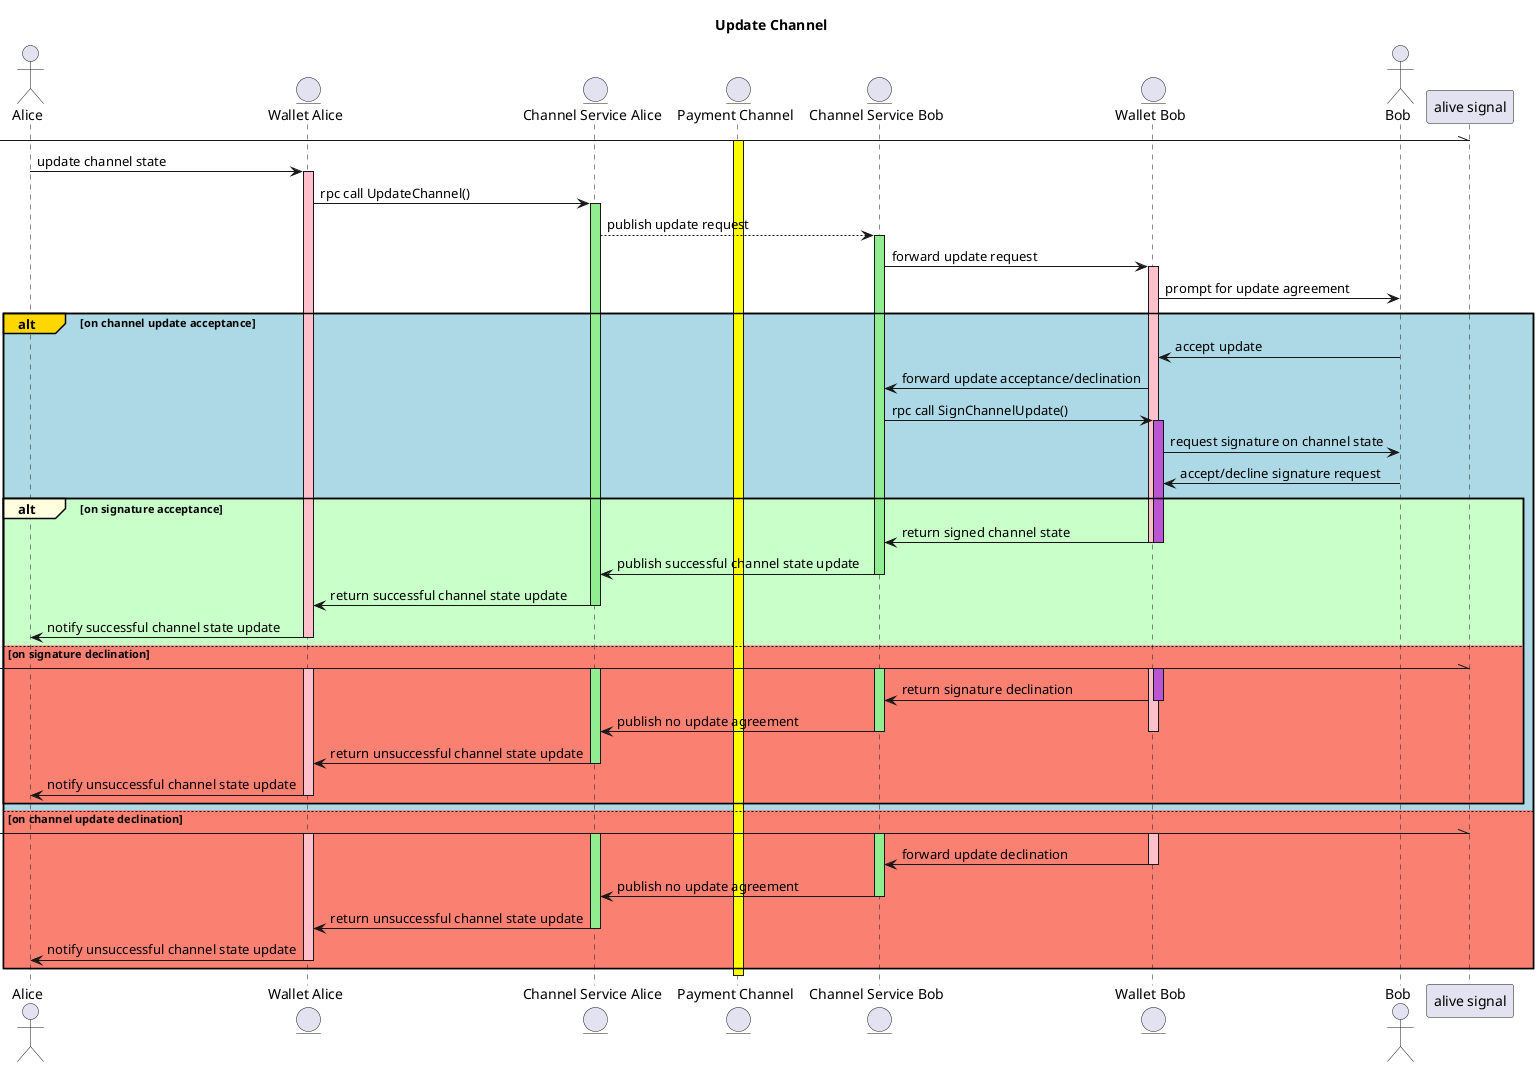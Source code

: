 @startuml
actor Alice as A
entity "Wallet Alice" as WA
entity "Channel Service Alice" as CSA
entity "Payment Channel" as PC
entity "Channel Service Bob" as CSB
entity "Wallet Bob" as WB
actor Bob as B

title Update Channel

[-\\ "alive signal"
activate PC #yellow
A -> WA : update channel state
activate WA #pink
WA -> CSA : rpc call UpdateChannel()
activate CSA #lightgreen
CSA --> CSB : publish update request
activate CSB #lightgreen
CSB -> WB : forward update request
activate WB #pink
WB -> B : prompt for update agreement

alt#gold #lightblue on channel update acceptance
  B -> WB : accept update
  WB -> CSB : forward update acceptance/declination
  CSB -> WB : rpc call SignChannelUpdate()
  activate WB #mediumorchid
  WB -> B : request signature on channel state
  B -> WB : accept/decline signature request
  alt#lightyellow #technology  on signature acceptance
    WB -> CSB : return signed channel state
    deactivate WB
    deactivate WB
    CSB -> CSA : publish successful channel state update
    deactivate CSB
    CSA -> WA : return successful channel state update
    deactivate CSA
    WA -> A : notify successful channel state update
    deactivate WA
  else #salmon on signature declination
    [-\\ "alive signal"
    activate WB #pink
    activate WB #mediumorchid
    activate WA #pink
    activate CSB #lightgreen
    activate CSA #lightgreen
    WB -> CSB : return signature declination
    deactivate WB
    CSB -> CSA : publish no update agreement
    deactivate CSB
    deactivate WB
    CSA -> WA : return unsuccessful channel state update
    deactivate CSA
    WA -> A : notify unsuccessful channel state update
    deactivate WA
  end
else #salmon on channel update declination
  [-\\ "alive signal"
  activate WB #pink
  activate WA #pink
  activate CSB #lightgreen
  activate CSA #lightgreen
  WB -> CSB : forward update declination
  deactivate WB
  CSB -> CSA : publish no update agreement
  deactivate CSB
  CSA -> WA : return unsuccessful channel state update
  deactivate CSA
  WA -> A : notify unsuccessful channel state update
  deactivate WA
end
deactivate PC


@enduml
